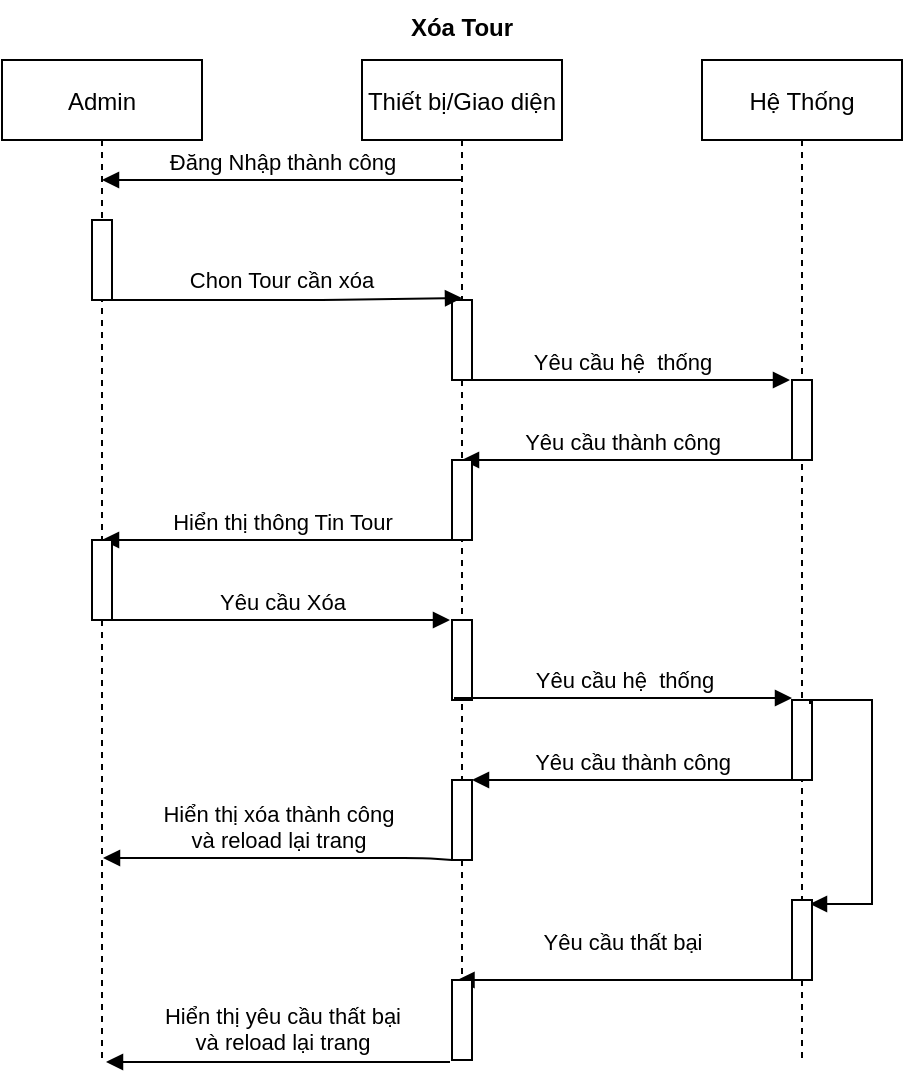<mxfile version="15.1.4" type="github">
  <diagram id="kgpKYQtTHZ0yAKxKKP6v" name="Page-1">
    <mxGraphModel dx="811" dy="775" grid="1" gridSize="10" guides="1" tooltips="1" connect="1" arrows="1" fold="1" page="1" pageScale="1" pageWidth="850" pageHeight="1100" math="0" shadow="0">
      <root>
        <mxCell id="0" />
        <mxCell id="1" parent="0" />
        <mxCell id="bMWUF-sbN0BF11ZITua--1" value="Admin" style="shape=umlLifeline;perimeter=lifelinePerimeter;container=1;collapsible=0;recursiveResize=0;rounded=0;shadow=0;strokeWidth=1;" vertex="1" parent="1">
          <mxGeometry x="140" y="100" width="100" height="500" as="geometry" />
        </mxCell>
        <mxCell id="bMWUF-sbN0BF11ZITua--2" value="" style="points=[];perimeter=orthogonalPerimeter;rounded=0;shadow=0;strokeWidth=1;" vertex="1" parent="bMWUF-sbN0BF11ZITua--1">
          <mxGeometry x="45" y="80" width="10" height="40" as="geometry" />
        </mxCell>
        <mxCell id="bMWUF-sbN0BF11ZITua--3" value="Thiết bị/Giao diện" style="shape=umlLifeline;perimeter=lifelinePerimeter;container=1;collapsible=0;recursiveResize=0;rounded=0;shadow=0;strokeWidth=1;" vertex="1" parent="1">
          <mxGeometry x="320" y="100" width="100" height="500" as="geometry" />
        </mxCell>
        <mxCell id="bMWUF-sbN0BF11ZITua--4" value="" style="points=[];perimeter=orthogonalPerimeter;rounded=0;shadow=0;strokeWidth=1;" vertex="1" parent="bMWUF-sbN0BF11ZITua--3">
          <mxGeometry x="45" y="120" width="10" height="40" as="geometry" />
        </mxCell>
        <mxCell id="bMWUF-sbN0BF11ZITua--5" value="Chon Tour cần xóa" style="verticalAlign=bottom;endArrow=block;shadow=0;strokeWidth=1;" edge="1" parent="1" source="bMWUF-sbN0BF11ZITua--2">
          <mxGeometry x="-0.029" y="1" relative="1" as="geometry">
            <mxPoint x="295" y="180" as="sourcePoint" />
            <mxPoint x="370" y="219" as="targetPoint" />
            <Array as="points">
              <mxPoint x="300" y="220" />
            </Array>
            <mxPoint as="offset" />
          </mxGeometry>
        </mxCell>
        <mxCell id="bMWUF-sbN0BF11ZITua--6" value="Hệ Thống" style="shape=umlLifeline;perimeter=lifelinePerimeter;container=1;collapsible=0;recursiveResize=0;rounded=0;shadow=0;strokeWidth=1;" vertex="1" parent="1">
          <mxGeometry x="490" y="100" width="100" height="500" as="geometry" />
        </mxCell>
        <mxCell id="bMWUF-sbN0BF11ZITua--7" value="" style="points=[];perimeter=orthogonalPerimeter;rounded=0;shadow=0;strokeWidth=1;" vertex="1" parent="bMWUF-sbN0BF11ZITua--6">
          <mxGeometry x="45" y="160" width="10" height="40" as="geometry" />
        </mxCell>
        <mxCell id="bMWUF-sbN0BF11ZITua--8" value="Yêu cầu hệ&amp;nbsp; thống" style="html=1;verticalAlign=bottom;endArrow=block;entryX=-0.1;entryY=0;entryDx=0;entryDy=0;entryPerimeter=0;" edge="1" parent="1" target="bMWUF-sbN0BF11ZITua--7">
          <mxGeometry x="0.006" width="80" relative="1" as="geometry">
            <mxPoint x="365" y="260" as="sourcePoint" />
            <mxPoint x="530" y="260" as="targetPoint" />
            <mxPoint as="offset" />
          </mxGeometry>
        </mxCell>
        <mxCell id="bMWUF-sbN0BF11ZITua--9" value="Yêu cầu thành công" style="html=1;verticalAlign=bottom;endArrow=block;exitX=0.5;exitY=1;exitDx=0;exitDy=0;exitPerimeter=0;" edge="1" parent="1" source="bMWUF-sbN0BF11ZITua--7">
          <mxGeometry x="0.059" width="80" relative="1" as="geometry">
            <mxPoint x="455" y="300" as="sourcePoint" />
            <mxPoint x="370" y="300" as="targetPoint" />
            <mxPoint as="offset" />
          </mxGeometry>
        </mxCell>
        <mxCell id="bMWUF-sbN0BF11ZITua--10" value="Hiển thị thông Tin Tour" style="html=1;verticalAlign=bottom;endArrow=block;exitX=0.5;exitY=1;exitDx=0;exitDy=0;exitPerimeter=0;" edge="1" parent="1" source="bMWUF-sbN0BF11ZITua--11">
          <mxGeometry width="80" relative="1" as="geometry">
            <mxPoint x="360" y="340" as="sourcePoint" />
            <mxPoint x="190" y="340" as="targetPoint" />
            <mxPoint as="offset" />
          </mxGeometry>
        </mxCell>
        <mxCell id="bMWUF-sbN0BF11ZITua--11" value="" style="points=[];perimeter=orthogonalPerimeter;rounded=0;shadow=0;strokeWidth=1;" vertex="1" parent="1">
          <mxGeometry x="365" y="300" width="10" height="40" as="geometry" />
        </mxCell>
        <mxCell id="bMWUF-sbN0BF11ZITua--12" value="" style="html=1;points=[];perimeter=orthogonalPerimeter;" vertex="1" parent="1">
          <mxGeometry x="535" y="420" width="10" height="40" as="geometry" />
        </mxCell>
        <mxCell id="bMWUF-sbN0BF11ZITua--13" value="" style="edgeStyle=orthogonalEdgeStyle;html=1;align=left;spacingLeft=2;endArrow=block;rounded=0;entryX=0.9;entryY=0.05;entryDx=0;entryDy=0;entryPerimeter=0;exitX=0.54;exitY=0.644;exitDx=0;exitDy=0;exitPerimeter=0;" edge="1" parent="1" target="bMWUF-sbN0BF11ZITua--30" source="bMWUF-sbN0BF11ZITua--6">
          <mxGeometry y="85" relative="1" as="geometry">
            <mxPoint x="545" y="300" as="sourcePoint" />
            <Array as="points">
              <mxPoint x="544" y="420" />
              <mxPoint x="575" y="420" />
              <mxPoint x="575" y="522" />
            </Array>
            <mxPoint as="offset" />
          </mxGeometry>
        </mxCell>
        <mxCell id="bMWUF-sbN0BF11ZITua--14" value="Yêu cầu thất bại" style="html=1;verticalAlign=bottom;endArrow=block;exitX=0.5;exitY=1;exitDx=0;exitDy=0;exitPerimeter=0;" edge="1" parent="1">
          <mxGeometry x="0.032" y="-10" width="80" relative="1" as="geometry">
            <mxPoint x="537.75" y="560" as="sourcePoint" />
            <mxPoint x="367.75" y="560" as="targetPoint" />
            <mxPoint as="offset" />
          </mxGeometry>
        </mxCell>
        <mxCell id="bMWUF-sbN0BF11ZITua--15" value="" style="points=[];perimeter=orthogonalPerimeter;rounded=0;shadow=0;strokeWidth=1;" vertex="1" parent="1">
          <mxGeometry x="365" y="560" width="10" height="40" as="geometry" />
        </mxCell>
        <mxCell id="bMWUF-sbN0BF11ZITua--16" value="Hiển thị yêu cầu thất bại&lt;br&gt;và reload lại trang" style="html=1;verticalAlign=bottom;endArrow=block;exitX=-0.1;exitY=1.025;exitDx=0;exitDy=0;exitPerimeter=0;" edge="1" parent="1" source="bMWUF-sbN0BF11ZITua--15">
          <mxGeometry x="-0.023" y="-1" width="80" relative="1" as="geometry">
            <mxPoint x="367.75" y="649" as="sourcePoint" />
            <mxPoint x="192" y="601" as="targetPoint" />
            <mxPoint as="offset" />
            <Array as="points">
              <mxPoint x="280" y="601" />
            </Array>
          </mxGeometry>
        </mxCell>
        <mxCell id="bMWUF-sbN0BF11ZITua--17" value="Xóa Tour" style="text;align=center;fontStyle=1;verticalAlign=middle;spacingLeft=3;spacingRight=3;strokeColor=none;rotatable=0;points=[[0,0.5],[1,0.5]];portConstraint=eastwest;" vertex="1" parent="1">
          <mxGeometry x="330" y="70" width="80" height="26" as="geometry" />
        </mxCell>
        <mxCell id="bMWUF-sbN0BF11ZITua--18" value="Đăng Nhập thành công" style="html=1;verticalAlign=bottom;endArrow=block;exitX=0.5;exitY=1;exitDx=0;exitDy=0;exitPerimeter=0;" edge="1" parent="1">
          <mxGeometry width="80" relative="1" as="geometry">
            <mxPoint x="370" y="160" as="sourcePoint" />
            <mxPoint x="190" y="160" as="targetPoint" />
            <mxPoint as="offset" />
          </mxGeometry>
        </mxCell>
        <mxCell id="bMWUF-sbN0BF11ZITua--19" value="" style="points=[];perimeter=orthogonalPerimeter;rounded=0;shadow=0;strokeWidth=1;" vertex="1" parent="1">
          <mxGeometry x="185" y="340" width="10" height="40" as="geometry" />
        </mxCell>
        <mxCell id="bMWUF-sbN0BF11ZITua--20" value="Yêu cầu Xóa" style="html=1;verticalAlign=bottom;endArrow=block;entryX=-0.1;entryY=0;entryDx=0;entryDy=0;entryPerimeter=0;" edge="1" parent="1">
          <mxGeometry x="0.006" width="80" relative="1" as="geometry">
            <mxPoint x="195" y="380" as="sourcePoint" />
            <mxPoint x="364" y="380" as="targetPoint" />
            <mxPoint as="offset" />
          </mxGeometry>
        </mxCell>
        <mxCell id="bMWUF-sbN0BF11ZITua--21" value="" style="points=[];perimeter=orthogonalPerimeter;rounded=0;shadow=0;strokeWidth=1;" vertex="1" parent="1">
          <mxGeometry x="365" y="380" width="10" height="40" as="geometry" />
        </mxCell>
        <mxCell id="bMWUF-sbN0BF11ZITua--22" value="Yêu cầu hệ&amp;nbsp; thống" style="html=1;verticalAlign=bottom;endArrow=block;entryX=-0.1;entryY=0;entryDx=0;entryDy=0;entryPerimeter=0;" edge="1" parent="1">
          <mxGeometry x="0.006" width="80" relative="1" as="geometry">
            <mxPoint x="366" y="419" as="sourcePoint" />
            <mxPoint x="535" y="419" as="targetPoint" />
            <mxPoint as="offset" />
          </mxGeometry>
        </mxCell>
        <mxCell id="bMWUF-sbN0BF11ZITua--23" value="Yêu cầu thành công" style="html=1;verticalAlign=bottom;endArrow=block;exitX=0.5;exitY=1;exitDx=0;exitDy=0;exitPerimeter=0;" edge="1" parent="1">
          <mxGeometry x="0.059" width="80" relative="1" as="geometry">
            <mxPoint x="545" y="460" as="sourcePoint" />
            <mxPoint x="375" y="460" as="targetPoint" />
            <mxPoint as="offset" />
          </mxGeometry>
        </mxCell>
        <mxCell id="bMWUF-sbN0BF11ZITua--24" value="" style="points=[];perimeter=orthogonalPerimeter;rounded=0;shadow=0;strokeWidth=1;" vertex="1" parent="1">
          <mxGeometry x="365" y="460" width="10" height="40" as="geometry" />
        </mxCell>
        <mxCell id="bMWUF-sbN0BF11ZITua--25" value="Hiển thị xóa thành công&lt;br&gt;và reload lại trang" style="html=1;verticalAlign=bottom;endArrow=block;exitX=-0.1;exitY=1.025;exitDx=0;exitDy=0;exitPerimeter=0;" edge="1" parent="1">
          <mxGeometry width="80" relative="1" as="geometry">
            <mxPoint x="365" y="500" as="sourcePoint" />
            <mxPoint x="190.5" y="499" as="targetPoint" />
            <mxPoint as="offset" />
            <Array as="points">
              <mxPoint x="351" y="499" />
            </Array>
          </mxGeometry>
        </mxCell>
        <mxCell id="bMWUF-sbN0BF11ZITua--30" value="" style="html=1;points=[];perimeter=orthogonalPerimeter;" vertex="1" parent="1">
          <mxGeometry x="535" y="520" width="10" height="40" as="geometry" />
        </mxCell>
      </root>
    </mxGraphModel>
  </diagram>
</mxfile>
